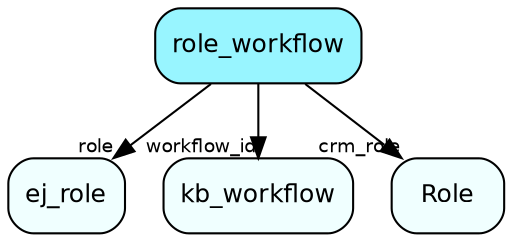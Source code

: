 digraph role_workflow  {
node [shape = box style="rounded, filled" fontname = "Helvetica" fontsize = "12" ]
edge [fontname = "Helvetica" fontsize = "9"]

role_workflow[fillcolor = "cadetblue1"]
ej_role[fillcolor = "azure1"]
kb_workflow[fillcolor = "azure1"]
Role[fillcolor = "azure1"]
role_workflow -> ej_role [headlabel = "role"]
role_workflow -> kb_workflow [headlabel = "workflow_id"]
role_workflow -> Role [headlabel = "crm_role"]
}

